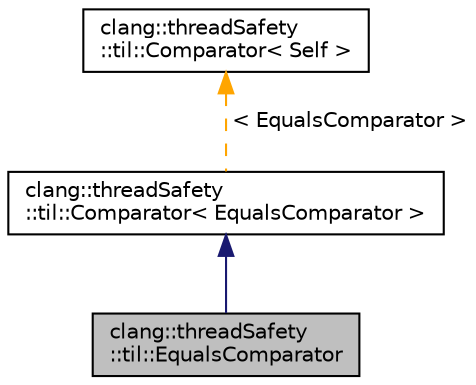 digraph "clang::threadSafety::til::EqualsComparator"
{
 // LATEX_PDF_SIZE
  bgcolor="transparent";
  edge [fontname="Helvetica",fontsize="10",labelfontname="Helvetica",labelfontsize="10"];
  node [fontname="Helvetica",fontsize="10",shape=record];
  Node1 [label="clang::threadSafety\l::til::EqualsComparator",height=0.2,width=0.4,color="black", fillcolor="grey75", style="filled", fontcolor="black",tooltip=" "];
  Node2 -> Node1 [dir="back",color="midnightblue",fontsize="10",style="solid",fontname="Helvetica"];
  Node2 [label="clang::threadSafety\l::til::Comparator\< EqualsComparator \>",height=0.2,width=0.4,color="black",URL="$classclang_1_1threadSafety_1_1til_1_1Comparator.html",tooltip=" "];
  Node3 -> Node2 [dir="back",color="orange",fontsize="10",style="dashed",label=" \< EqualsComparator \>" ,fontname="Helvetica"];
  Node3 [label="clang::threadSafety\l::til::Comparator\< Self \>",height=0.2,width=0.4,color="black",URL="$classclang_1_1threadSafety_1_1til_1_1Comparator.html",tooltip=" "];
}
